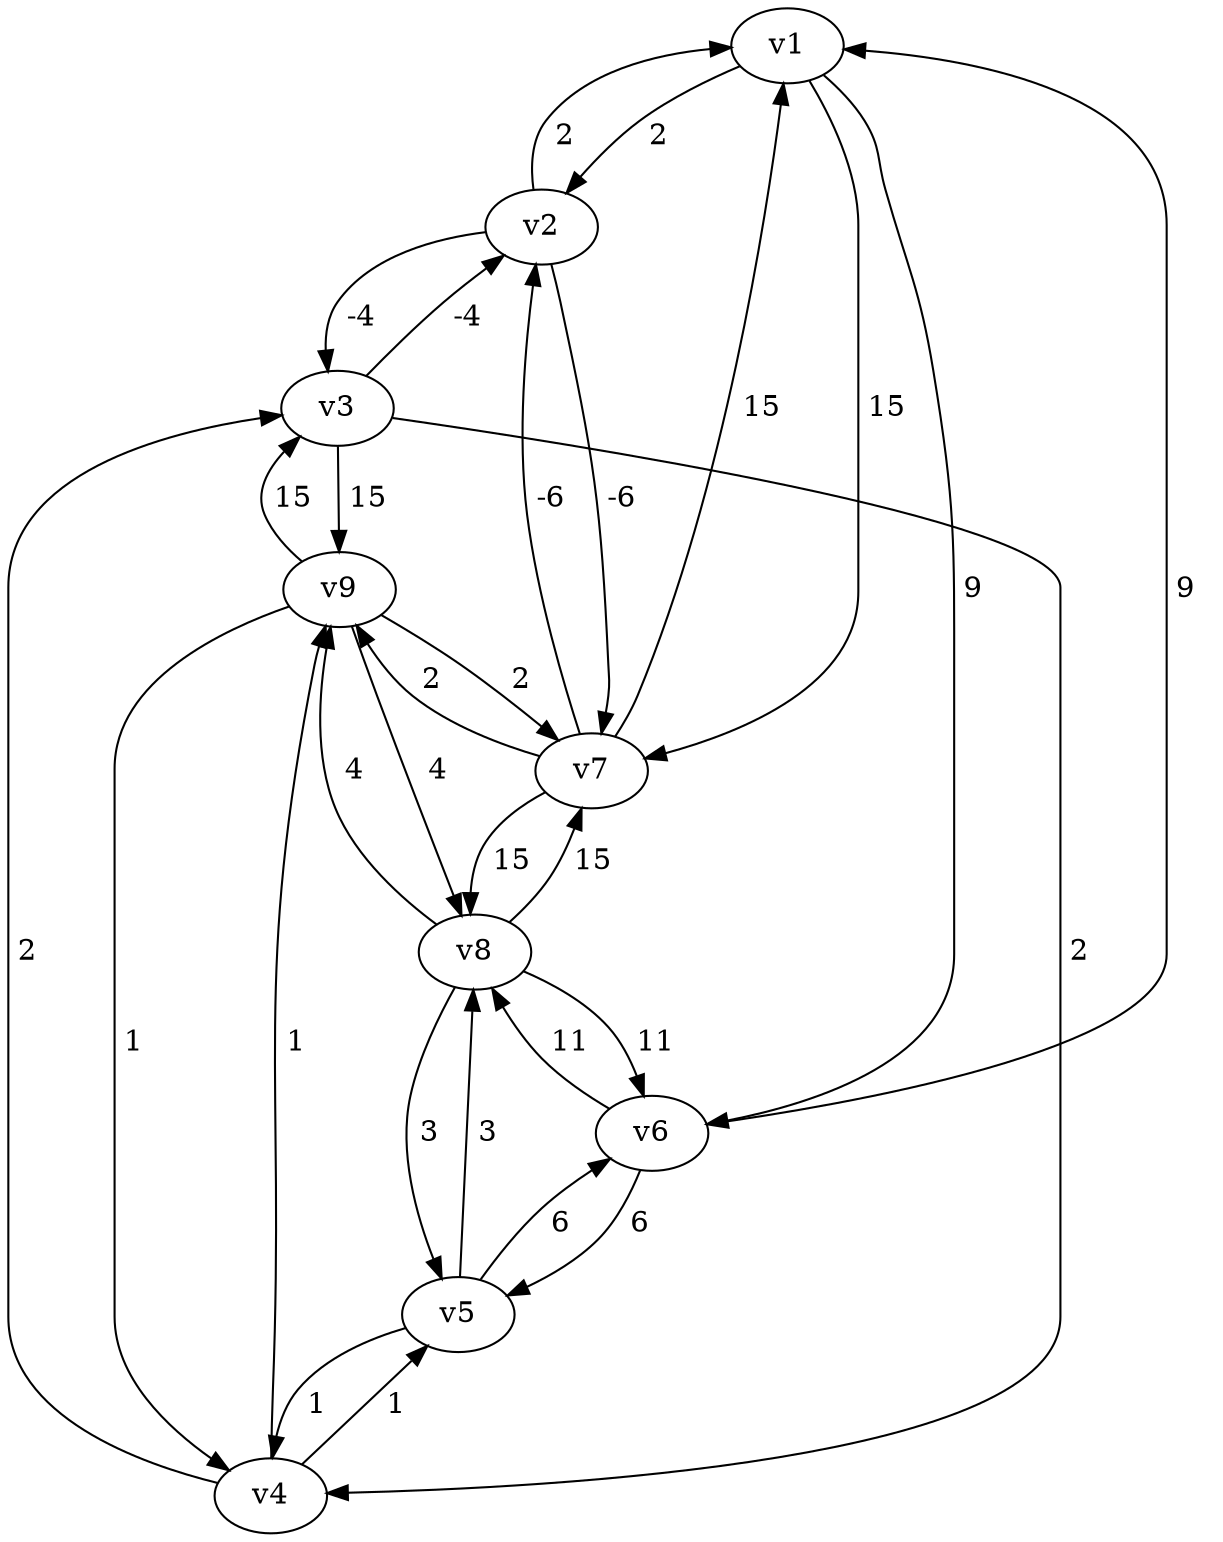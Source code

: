 digraph graph_04
{
v1
v2
v6
v7
v3
v4
v9
v5
v8
v1 -> v2 [label=" 2  "]
v1 -> v6 [label=" 9  "]
v1 -> v7 [label=" 15  "]
v2 -> v1 [label=" 2  "]
v2 -> v7 [label=" -6  "]
v2 -> v3 [label=" -4  "]
v6 -> v1 [label=" 9  "]
v6 -> v5 [label=" 6  "]
v6 -> v8 [label=" 11  "]
v7 -> v1 [label=" 15  "]
v7 -> v2 [label=" -6  "]
v7 -> v9 [label=" 2  "]
v7 -> v8 [label=" 15  "]
v3 -> v2 [label=" -4  "]
v3 -> v4 [label=" 2  "]
v3 -> v9 [label=" 15  "]
v4 -> v3 [label=" 2  "]
v4 -> v9 [label=" 1  "]
v4 -> v5 [label=" 1  "]
v9 -> v7 [label=" 2  "]
v9 -> v3 [label=" 15  "]
v9 -> v4 [label=" 1  "]
v9 -> v8 [label=" 4  "]
v5 -> v6 [label=" 6  "]
v5 -> v4 [label=" 1  "]
v5 -> v8 [label=" 3  "]
v8 -> v6 [label=" 11  "]
v8 -> v7 [label=" 15  "]
v8 -> v9 [label=" 4  "]
v8 -> v5 [label=" 3  "]
}
